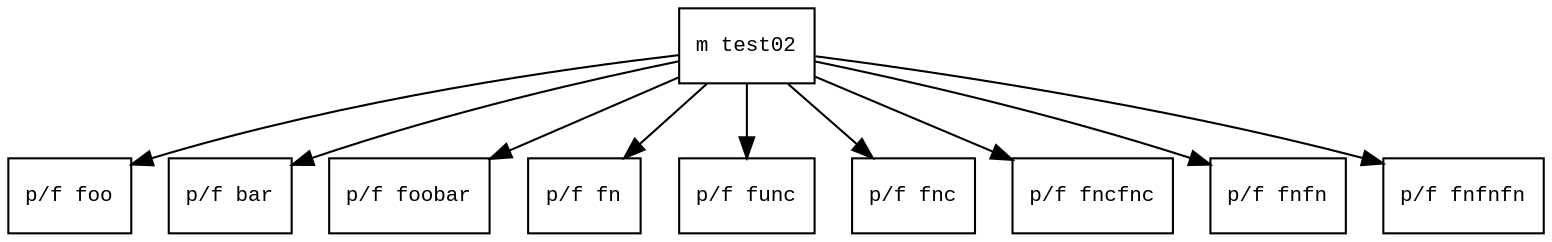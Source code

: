 digraph AST {
  graph [fontname="Times New Roman",fontsize=10];
  node  [fontname="Courier New",fontsize=10];
  edge  [fontname="Times New Roman",fontsize=10];

  node0 [label="m test02",shape=box];
  node1 [label="p/f foo",shape=box];
  node0 -> node1;
  node2 [label="p/f bar",shape=box];
  node0 -> node2;
  node3 [label="p/f foobar",shape=box];
  node0 -> node3;
  node4 [label="p/f fn",shape=box];
  node0 -> node4;
  node5 [label="p/f func",shape=box];
  node0 -> node5;
  node6 [label="p/f fnc",shape=box];
  node0 -> node6;
  node7 [label="p/f fncfnc",shape=box];
  node0 -> node7;
  node8 [label="p/f fnfn",shape=box];
  node0 -> node8;
  node9 [label="p/f fnfnfn",shape=box];
  node0 -> node9;
}
